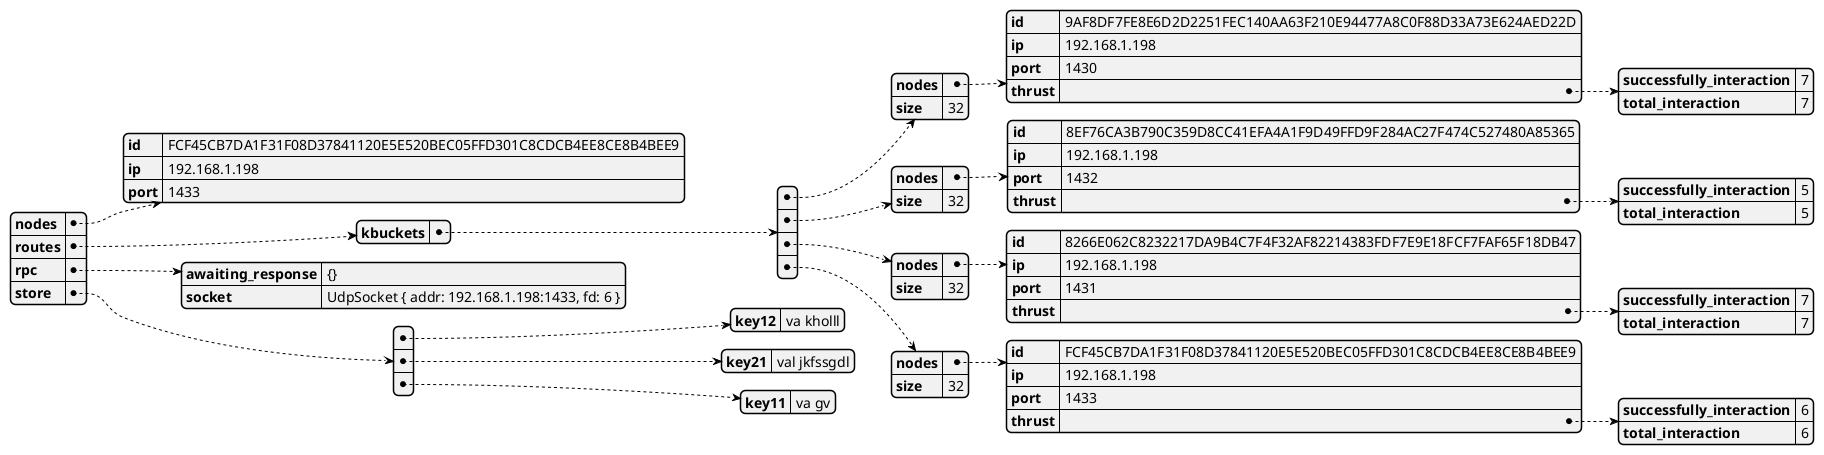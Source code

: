 @startjson
{"nodes":{"id":"FCF45CB7DA1F31F08D37841120E5E520BEC05FFD301C8CDCB4EE8CE8B4BEE9","ip":"192.168.1.198","port":1433},"routes":{"kbuckets":[{"nodes":{"id":"9AF8DF7FE8E6D2D2251FEC140AA63F210E94477A8C0F88D33A73E624AED22D","ip":"192.168.1.198","port":1430,"thrust":{"successfully_interaction":7,"total_interaction":7}},"size":32},{"nodes":{"id":"8EF76CA3B790C359D8CC41EFA4A1F9D49FFD9F284AC27F474C527480A85365","ip":"192.168.1.198","port":1432,"thrust":{"successfully_interaction":5,"total_interaction":5}},"size":32},{"nodes":{"id":"8266E062C8232217DA9B4C7F4F32AF82214383FDF7E9E18FCF7FAF65F18DB47","ip":"192.168.1.198","port":1431,"thrust":{"successfully_interaction":7,"total_interaction":7}},"size":32},{"nodes":{"id":"FCF45CB7DA1F31F08D37841120E5E520BEC05FFD301C8CDCB4EE8CE8B4BEE9","ip":"192.168.1.198","port":1433,"thrust":{"successfully_interaction":6,"total_interaction":6}},"size":32}]},"rpc":{"awaiting_response":"{}","socket":"UdpSocket { addr: 192.168.1.198:1433, fd: 6 }"},"store":[{"key12":"va kholll"},{"key21":"val jkfssgdl"},{"key11":"va gv"}]}
@endjson